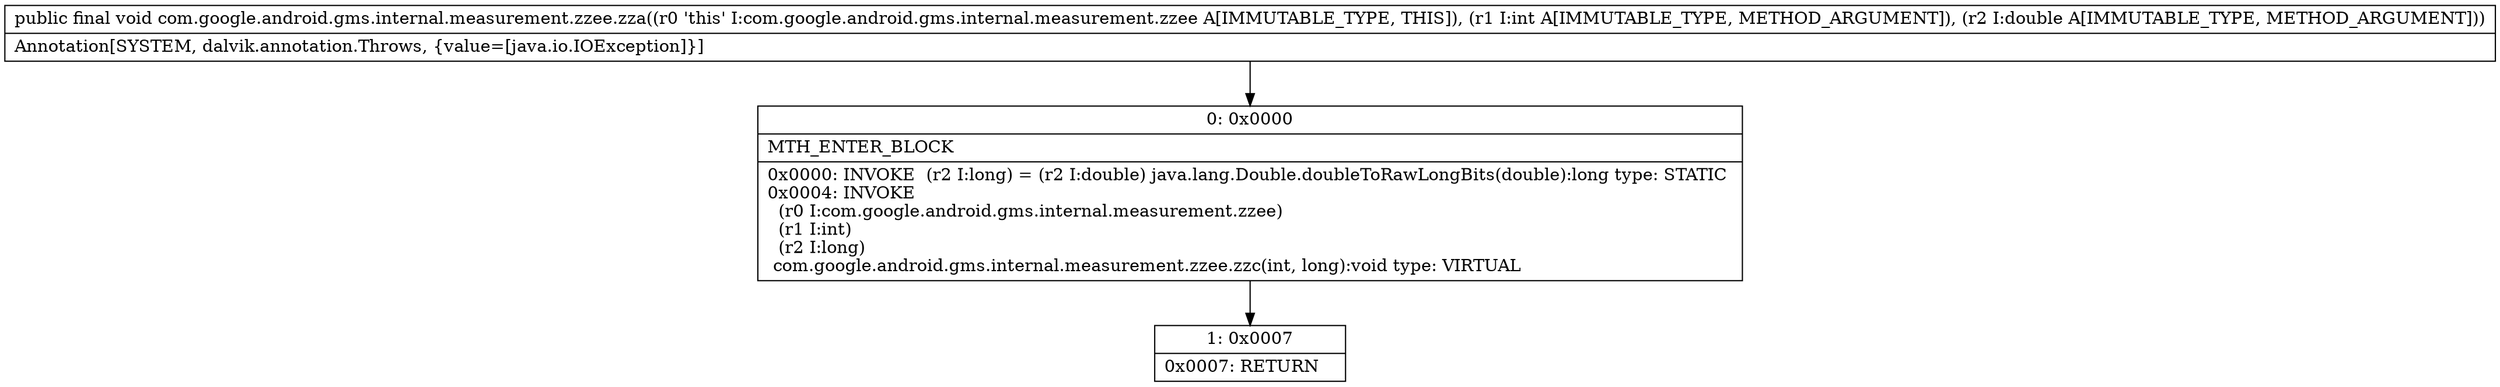 digraph "CFG forcom.google.android.gms.internal.measurement.zzee.zza(ID)V" {
Node_0 [shape=record,label="{0\:\ 0x0000|MTH_ENTER_BLOCK\l|0x0000: INVOKE  (r2 I:long) = (r2 I:double) java.lang.Double.doubleToRawLongBits(double):long type: STATIC \l0x0004: INVOKE  \l  (r0 I:com.google.android.gms.internal.measurement.zzee)\l  (r1 I:int)\l  (r2 I:long)\l com.google.android.gms.internal.measurement.zzee.zzc(int, long):void type: VIRTUAL \l}"];
Node_1 [shape=record,label="{1\:\ 0x0007|0x0007: RETURN   \l}"];
MethodNode[shape=record,label="{public final void com.google.android.gms.internal.measurement.zzee.zza((r0 'this' I:com.google.android.gms.internal.measurement.zzee A[IMMUTABLE_TYPE, THIS]), (r1 I:int A[IMMUTABLE_TYPE, METHOD_ARGUMENT]), (r2 I:double A[IMMUTABLE_TYPE, METHOD_ARGUMENT]))  | Annotation[SYSTEM, dalvik.annotation.Throws, \{value=[java.io.IOException]\}]\l}"];
MethodNode -> Node_0;
Node_0 -> Node_1;
}

